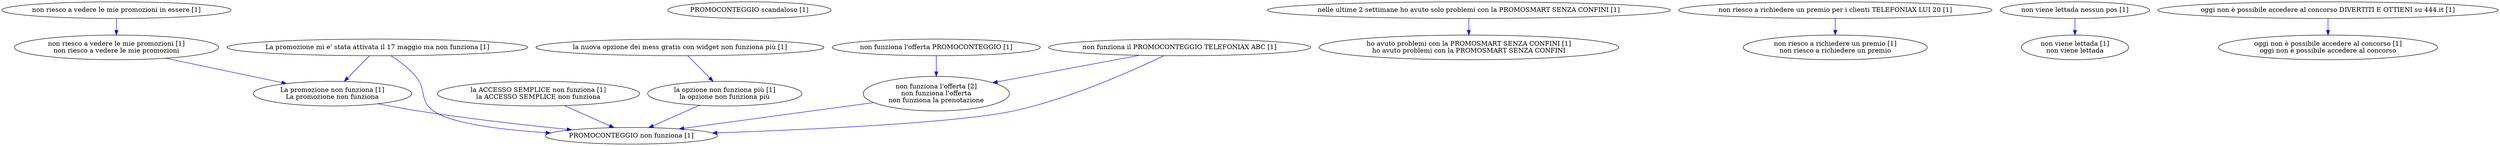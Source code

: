digraph collapsedGraph {
"non funziona l'offerta [2]\nnon funziona l'offerta\nnon funziona la prenotazione""La promozione non funziona [1]\nLa promozione non funziona""La promozione mi e' stata attivata il 17 maggio ma non funziona [1]""PROMOCONTEGGIO non funziona [1]""PROMOCONTEGGIO scandaloso [1]""la ACCESSO SEMPLICE non funziona [1]\nla ACCESSO SEMPLICE non funziona""la opzione non funziona più [1]\nla opzione non funziona più""la nuova opzione dei mess gratis con widget non funziona più [1]""ho avuto problemi con la PROMOSMART SENZA CONFINI [1]\nho avuto problemi con la PROMOSMART SENZA CONFINI""nelle ultime 2 settimane ho avuto solo problemi con la PROMOSMART SENZA CONFINI [1]""non funziona il PROMOCONTEGGIO TELEFONIAX ABC [1]""non funziona l'offerta PROMOCONTEGGIO [1]""non riesco a richiedere un premio [1]\nnon riesco a richiedere un premio""non riesco a richiedere un premio per i clienti TELEFONIAX LUI 20 [1]""non riesco a vedere le mie promozioni [1]\nnon riesco a vedere le mie promozioni""non riesco a vedere le mie promozioni in essere [1]""non viene lettada [1]\nnon viene lettada""non viene lettada nessun pos [1]""oggi non è possibile accedere al concorso [1]\noggi non è possibile accedere al concorso""oggi non è possibile accedere al concorso DIVERTITI E OTTIENI su 444.it [1]""La promozione mi e' stata attivata il 17 maggio ma non funziona [1]" -> "La promozione non funziona [1]\nLa promozione non funziona" [color=blue]
"La promozione non funziona [1]\nLa promozione non funziona" -> "PROMOCONTEGGIO non funziona [1]" [color=blue]
"La promozione mi e' stata attivata il 17 maggio ma non funziona [1]" -> "PROMOCONTEGGIO non funziona [1]" [color=blue]
"la ACCESSO SEMPLICE non funziona [1]\nla ACCESSO SEMPLICE non funziona" -> "PROMOCONTEGGIO non funziona [1]" [color=blue]
"la nuova opzione dei mess gratis con widget non funziona più [1]" -> "la opzione non funziona più [1]\nla opzione non funziona più" [color=blue]
"la opzione non funziona più [1]\nla opzione non funziona più" -> "PROMOCONTEGGIO non funziona [1]" [color=blue]
"nelle ultime 2 settimane ho avuto solo problemi con la PROMOSMART SENZA CONFINI [1]" -> "ho avuto problemi con la PROMOSMART SENZA CONFINI [1]\nho avuto problemi con la PROMOSMART SENZA CONFINI" [color=blue]
"non funziona il PROMOCONTEGGIO TELEFONIAX ABC [1]" -> "PROMOCONTEGGIO non funziona [1]" [color=blue]
"non funziona l'offerta PROMOCONTEGGIO [1]" -> "non funziona l'offerta [2]\nnon funziona l'offerta\nnon funziona la prenotazione" [color=blue]
"non funziona l'offerta [2]\nnon funziona l'offerta\nnon funziona la prenotazione" -> "PROMOCONTEGGIO non funziona [1]" [color=blue]
"non funziona il PROMOCONTEGGIO TELEFONIAX ABC [1]" -> "non funziona l'offerta [2]\nnon funziona l'offerta\nnon funziona la prenotazione" [color=blue]
"non riesco a richiedere un premio per i clienti TELEFONIAX LUI 20 [1]" -> "non riesco a richiedere un premio [1]\nnon riesco a richiedere un premio" [color=blue]
"non riesco a vedere le mie promozioni in essere [1]" -> "non riesco a vedere le mie promozioni [1]\nnon riesco a vedere le mie promozioni" [color=blue]
"non riesco a vedere le mie promozioni [1]\nnon riesco a vedere le mie promozioni" -> "La promozione non funziona [1]\nLa promozione non funziona" [color=blue]
"non viene lettada nessun pos [1]" -> "non viene lettada [1]\nnon viene lettada" [color=blue]
"oggi non è possibile accedere al concorso DIVERTITI E OTTIENI su 444.it [1]" -> "oggi non è possibile accedere al concorso [1]\noggi non è possibile accedere al concorso" [color=blue]
}